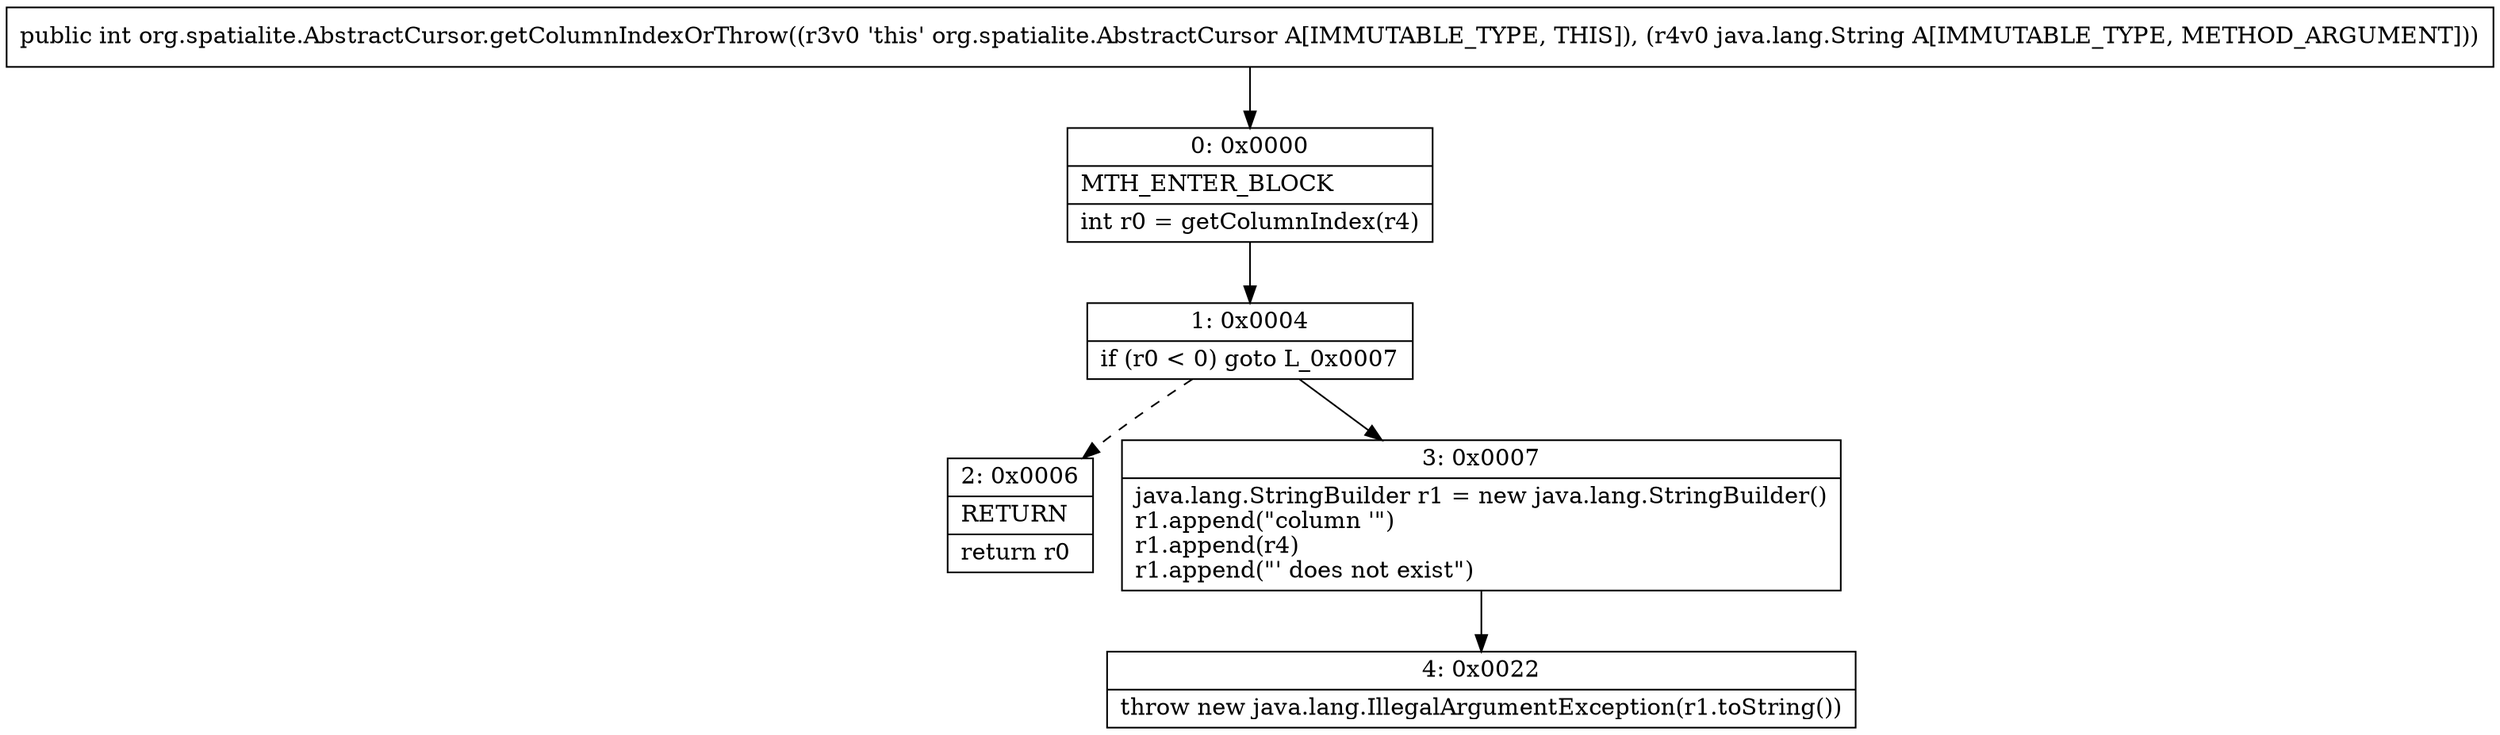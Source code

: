 digraph "CFG fororg.spatialite.AbstractCursor.getColumnIndexOrThrow(Ljava\/lang\/String;)I" {
Node_0 [shape=record,label="{0\:\ 0x0000|MTH_ENTER_BLOCK\l|int r0 = getColumnIndex(r4)\l}"];
Node_1 [shape=record,label="{1\:\ 0x0004|if (r0 \< 0) goto L_0x0007\l}"];
Node_2 [shape=record,label="{2\:\ 0x0006|RETURN\l|return r0\l}"];
Node_3 [shape=record,label="{3\:\ 0x0007|java.lang.StringBuilder r1 = new java.lang.StringBuilder()\lr1.append(\"column '\")\lr1.append(r4)\lr1.append(\"' does not exist\")\l}"];
Node_4 [shape=record,label="{4\:\ 0x0022|throw new java.lang.IllegalArgumentException(r1.toString())\l}"];
MethodNode[shape=record,label="{public int org.spatialite.AbstractCursor.getColumnIndexOrThrow((r3v0 'this' org.spatialite.AbstractCursor A[IMMUTABLE_TYPE, THIS]), (r4v0 java.lang.String A[IMMUTABLE_TYPE, METHOD_ARGUMENT])) }"];
MethodNode -> Node_0;
Node_0 -> Node_1;
Node_1 -> Node_2[style=dashed];
Node_1 -> Node_3;
Node_3 -> Node_4;
}


